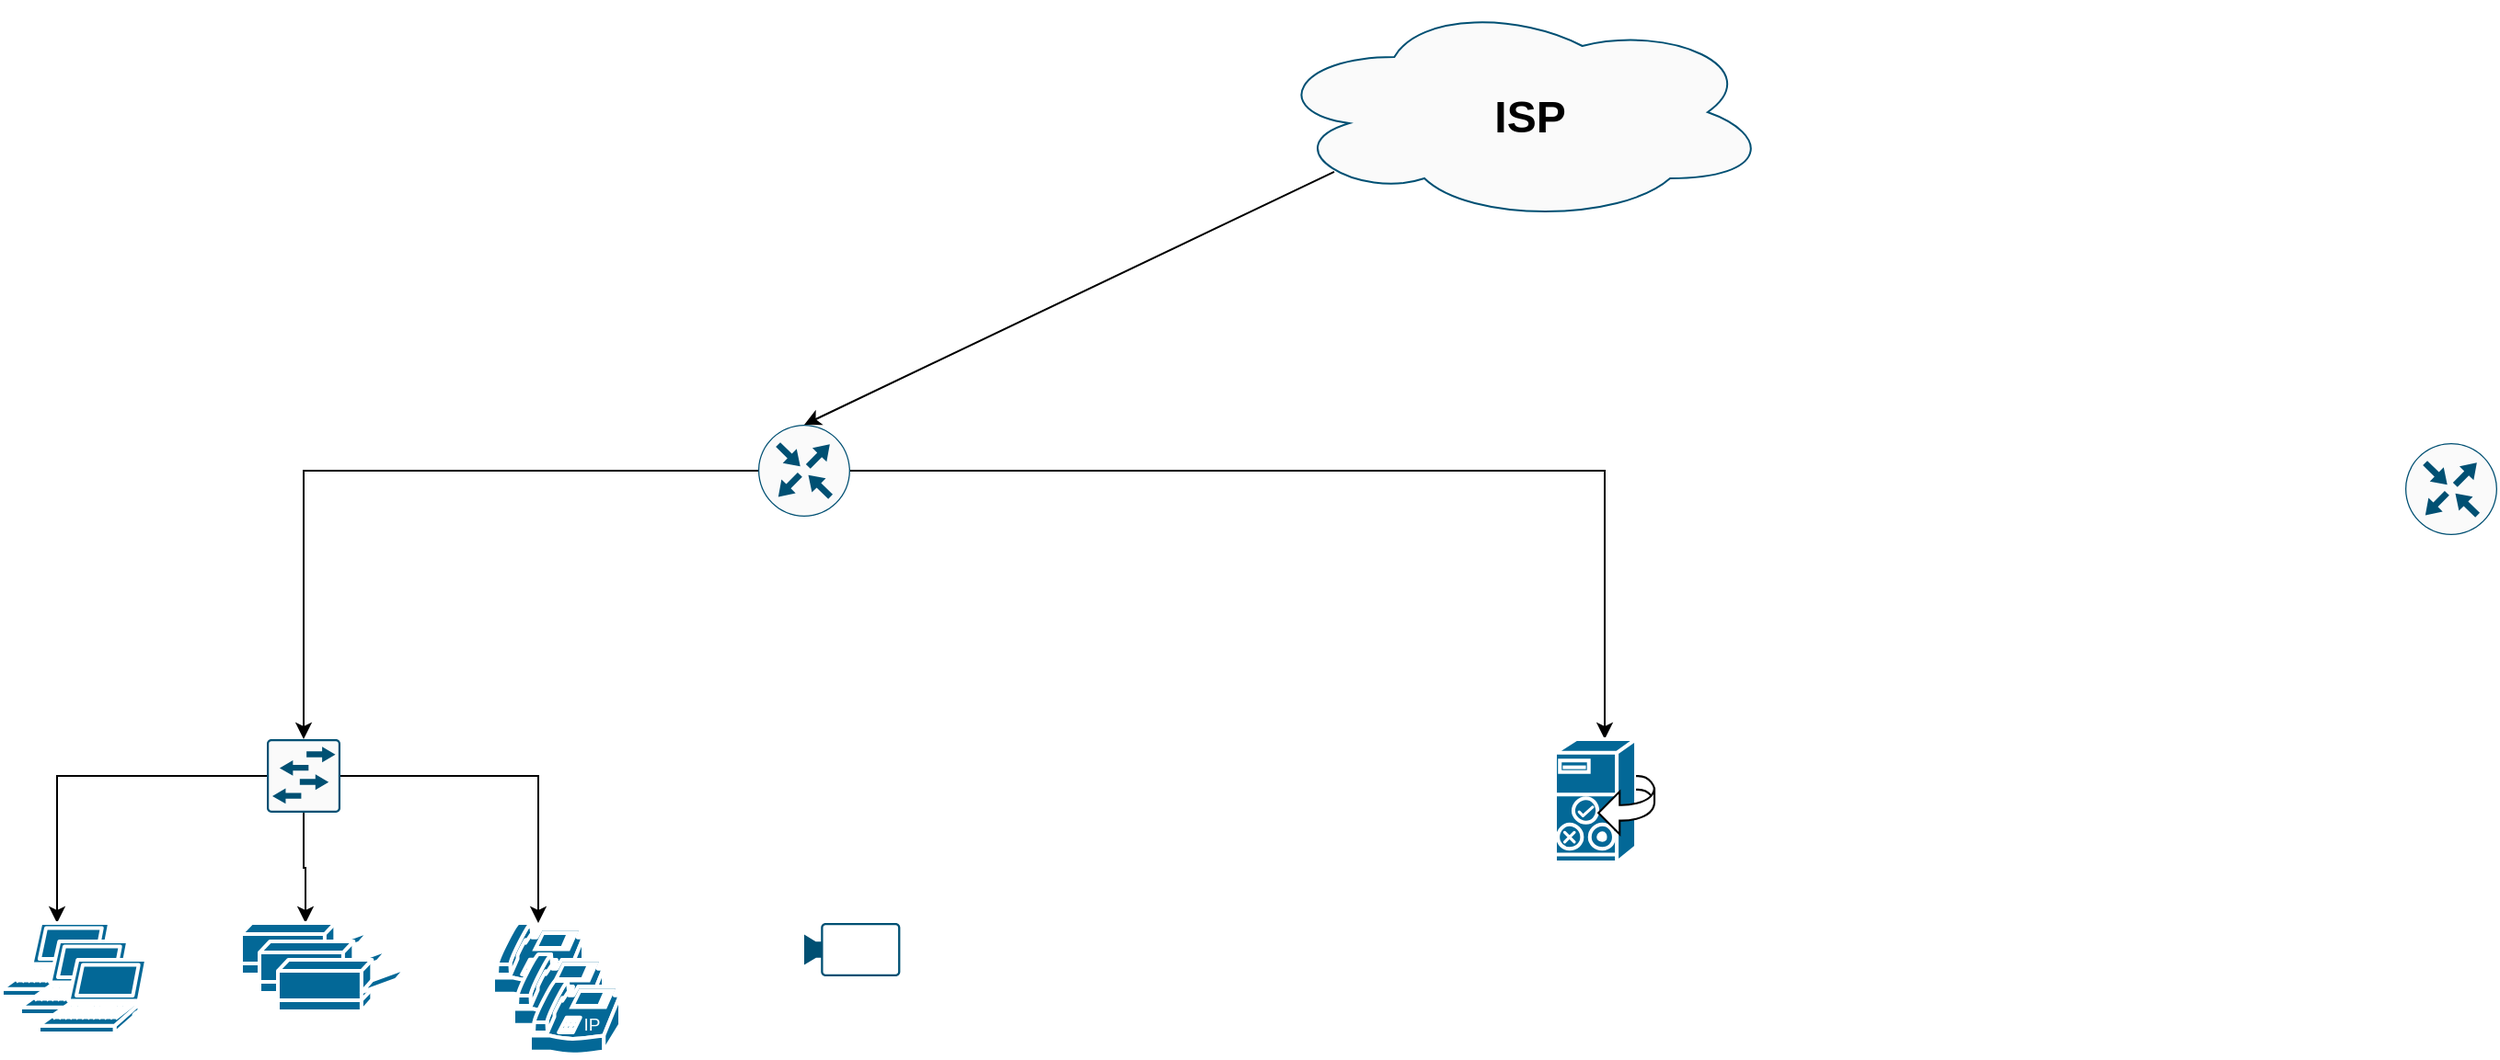 <mxfile version="21.4.0" type="github">
  <diagram name="Сторінка-1" id="vxo9Mqeuw824rBDed6Ia">
    <mxGraphModel dx="1257" dy="647" grid="1" gridSize="10" guides="1" tooltips="1" connect="1" arrows="1" fold="1" page="1" pageScale="1" pageWidth="827" pageHeight="1169" math="0" shadow="0">
      <root>
        <mxCell id="0" />
        <mxCell id="1" parent="0" />
        <mxCell id="CQcQ-5Wc7K7yggL2U02R-41" style="edgeStyle=orthogonalEdgeStyle;rounded=0;orthogonalLoop=1;jettySize=auto;html=1;exitX=0;exitY=0.5;exitDx=0;exitDy=0;exitPerimeter=0;" parent="1" source="CQcQ-5Wc7K7yggL2U02R-2" target="CQcQ-5Wc7K7yggL2U02R-11" edge="1">
          <mxGeometry relative="1" as="geometry">
            <mxPoint x="60" y="491" as="targetPoint" />
          </mxGeometry>
        </mxCell>
        <mxCell id="CQcQ-5Wc7K7yggL2U02R-42" style="edgeStyle=orthogonalEdgeStyle;rounded=0;orthogonalLoop=1;jettySize=auto;html=1;exitX=1;exitY=0.5;exitDx=0;exitDy=0;exitPerimeter=0;" parent="1" source="CQcQ-5Wc7K7yggL2U02R-2" target="CQcQ-5Wc7K7yggL2U02R-14" edge="1">
          <mxGeometry relative="1" as="geometry" />
        </mxCell>
        <mxCell id="CQcQ-5Wc7K7yggL2U02R-54" style="edgeStyle=orthogonalEdgeStyle;rounded=0;orthogonalLoop=1;jettySize=auto;html=1;exitX=0.5;exitY=1;exitDx=0;exitDy=0;exitPerimeter=0;" parent="1" source="CQcQ-5Wc7K7yggL2U02R-2" target="CQcQ-5Wc7K7yggL2U02R-51" edge="1">
          <mxGeometry relative="1" as="geometry" />
        </mxCell>
        <mxCell id="CQcQ-5Wc7K7yggL2U02R-2" value="" style="sketch=0;points=[[0.015,0.015,0],[0.985,0.015,0],[0.985,0.985,0],[0.015,0.985,0],[0.25,0,0],[0.5,0,0],[0.75,0,0],[1,0.25,0],[1,0.5,0],[1,0.75,0],[0.75,1,0],[0.5,1,0],[0.25,1,0],[0,0.75,0],[0,0.5,0],[0,0.25,0]];verticalLabelPosition=bottom;html=1;verticalAlign=top;aspect=fixed;align=center;pointerEvents=1;shape=mxgraph.cisco19.rect;prIcon=l2_switch;fillColor=#FAFAFA;strokeColor=#005073;" parent="1" vertex="1">
          <mxGeometry x="148" y="401" width="40" height="40" as="geometry" />
        </mxCell>
        <mxCell id="CQcQ-5Wc7K7yggL2U02R-5" value="" style="sketch=0;points=[[0.5,0,0],[1,0.5,0],[0.5,1,0],[0,0.5,0],[0.145,0.145,0],[0.856,0.145,0],[0.855,0.856,0],[0.145,0.855,0]];verticalLabelPosition=bottom;html=1;verticalAlign=top;aspect=fixed;align=center;pointerEvents=1;shape=mxgraph.cisco19.rect;prIcon=router;fillColor=#FAFAFA;strokeColor=#005073;" parent="1" vertex="1">
          <mxGeometry x="415" y="230" width="50" height="50" as="geometry" />
        </mxCell>
        <mxCell id="CQcQ-5Wc7K7yggL2U02R-6" value="" style="sketch=0;points=[[0.5,0,0],[1,0.5,0],[0.5,1,0],[0,0.5,0],[0.145,0.145,0],[0.856,0.145,0],[0.855,0.856,0],[0.145,0.855,0]];verticalLabelPosition=bottom;html=1;verticalAlign=top;aspect=fixed;align=center;pointerEvents=1;shape=mxgraph.cisco19.rect;prIcon=router;fillColor=#FAFAFA;strokeColor=#005073;" parent="1" vertex="1">
          <mxGeometry x="1310" y="240" width="50" height="50" as="geometry" />
        </mxCell>
        <mxCell id="CQcQ-5Wc7K7yggL2U02R-39" style="edgeStyle=orthogonalEdgeStyle;rounded=0;orthogonalLoop=1;jettySize=auto;html=1;exitX=0;exitY=0.5;exitDx=0;exitDy=0;exitPerimeter=0;entryX=0.5;entryY=0;entryDx=0;entryDy=0;entryPerimeter=0;" parent="1" source="CQcQ-5Wc7K7yggL2U02R-5" target="CQcQ-5Wc7K7yggL2U02R-2" edge="1">
          <mxGeometry relative="1" as="geometry">
            <mxPoint x="484.59" y="251" as="sourcePoint" />
          </mxGeometry>
        </mxCell>
        <mxCell id="CQcQ-5Wc7K7yggL2U02R-49" style="edgeStyle=orthogonalEdgeStyle;rounded=0;orthogonalLoop=1;jettySize=auto;html=1;exitX=1;exitY=0.5;exitDx=0;exitDy=0;exitPerimeter=0;entryX=0.5;entryY=0;entryDx=0;entryDy=0;entryPerimeter=0;" parent="1" source="CQcQ-5Wc7K7yggL2U02R-5" target="CQcQ-5Wc7K7yggL2U02R-48" edge="1">
          <mxGeometry relative="1" as="geometry">
            <mxPoint x="534.59" y="251" as="sourcePoint" />
          </mxGeometry>
        </mxCell>
        <mxCell id="CQcQ-5Wc7K7yggL2U02R-8" value="" style="ellipse;shape=cloud;whiteSpace=wrap;html=1;verticalAlign=top;fillColor=#FAFAFA;strokeColor=#005073;sketch=0;" parent="1" vertex="1">
          <mxGeometry x="692.59" width="272.41" height="120" as="geometry" />
        </mxCell>
        <mxCell id="CQcQ-5Wc7K7yggL2U02R-11" value="" style="shape=mxgraph.cisco.computers_and_peripherals.laptop;sketch=0;html=1;pointerEvents=1;dashed=0;fillColor=#036897;strokeColor=#ffffff;strokeWidth=2;verticalLabelPosition=bottom;verticalAlign=top;align=center;outlineConnect=0;" parent="1" vertex="1">
          <mxGeometry x="4" y="501" width="60" height="40" as="geometry" />
        </mxCell>
        <mxCell id="CQcQ-5Wc7K7yggL2U02R-14" value="" style="shape=mxgraph.cisco.modems_and_phones.ip_phone;sketch=0;html=1;pointerEvents=1;dashed=0;fillColor=#036897;strokeColor=#ffffff;strokeWidth=2;verticalLabelPosition=bottom;verticalAlign=top;align=center;outlineConnect=0;" parent="1" vertex="1">
          <mxGeometry x="271" y="501" width="49" height="41" as="geometry" />
        </mxCell>
        <mxCell id="CQcQ-5Wc7K7yggL2U02R-23" value="ISP" style="text;strokeColor=none;fillColor=none;html=1;fontSize=24;fontStyle=1;verticalAlign=middle;align=center;" parent="1" vertex="1">
          <mxGeometry x="784" y="35.5" width="100" height="55" as="geometry" />
        </mxCell>
        <mxCell id="CQcQ-5Wc7K7yggL2U02R-43" value="" style="shape=mxgraph.cisco.modems_and_phones.ip_phone;sketch=0;html=1;pointerEvents=1;dashed=0;fillColor=#036897;strokeColor=#ffffff;strokeWidth=2;verticalLabelPosition=bottom;verticalAlign=top;align=center;outlineConnect=0;" parent="1" vertex="1">
          <mxGeometry x="282" y="518" width="49" height="41" as="geometry" />
        </mxCell>
        <mxCell id="CQcQ-5Wc7K7yggL2U02R-44" value="" style="shape=mxgraph.cisco.modems_and_phones.ip_phone;sketch=0;html=1;pointerEvents=1;dashed=0;fillColor=#036897;strokeColor=#ffffff;strokeWidth=2;verticalLabelPosition=bottom;verticalAlign=top;align=center;outlineConnect=0;" parent="1" vertex="1">
          <mxGeometry x="291" y="532.5" width="49" height="41" as="geometry" />
        </mxCell>
        <mxCell id="CQcQ-5Wc7K7yggL2U02R-45" value="" style="shape=mxgraph.cisco.computers_and_peripherals.laptop;sketch=0;html=1;pointerEvents=1;dashed=0;fillColor=#036897;strokeColor=#ffffff;strokeWidth=2;verticalLabelPosition=bottom;verticalAlign=top;align=center;outlineConnect=0;" parent="1" vertex="1">
          <mxGeometry x="14" y="511" width="60" height="40" as="geometry" />
        </mxCell>
        <mxCell id="CQcQ-5Wc7K7yggL2U02R-46" value="" style="shape=mxgraph.cisco.computers_and_peripherals.laptop;sketch=0;html=1;pointerEvents=1;dashed=0;fillColor=#036897;strokeColor=#ffffff;strokeWidth=2;verticalLabelPosition=bottom;verticalAlign=top;align=center;outlineConnect=0;" parent="1" vertex="1">
          <mxGeometry x="24" y="521" width="60" height="40" as="geometry" />
        </mxCell>
        <mxCell id="CQcQ-5Wc7K7yggL2U02R-48" value="" style="shape=mxgraph.cisco.servers.cisco_unified_presence_server;sketch=0;html=1;pointerEvents=1;dashed=0;fillColor=#036897;strokeColor=#ffffff;strokeWidth=2;verticalLabelPosition=bottom;verticalAlign=top;align=center;outlineConnect=0;" parent="1" vertex="1">
          <mxGeometry x="848" y="401" width="54" height="67" as="geometry" />
        </mxCell>
        <mxCell id="CQcQ-5Wc7K7yggL2U02R-51" value="" style="shape=mxgraph.cisco.computers_and_peripherals.printer;sketch=0;html=1;pointerEvents=1;dashed=0;fillColor=#036897;strokeColor=#ffffff;strokeWidth=2;verticalLabelPosition=bottom;verticalAlign=top;align=center;outlineConnect=0;" parent="1" vertex="1">
          <mxGeometry x="134" y="501" width="70" height="28" as="geometry" />
        </mxCell>
        <mxCell id="CQcQ-5Wc7K7yggL2U02R-52" value="" style="shape=mxgraph.cisco.computers_and_peripherals.printer;sketch=0;html=1;pointerEvents=1;dashed=0;fillColor=#036897;strokeColor=#ffffff;strokeWidth=2;verticalLabelPosition=bottom;verticalAlign=top;align=center;outlineConnect=0;" parent="1" vertex="1">
          <mxGeometry x="144" y="511" width="70" height="28" as="geometry" />
        </mxCell>
        <mxCell id="CQcQ-5Wc7K7yggL2U02R-53" value="" style="shape=mxgraph.cisco.computers_and_peripherals.printer;sketch=0;html=1;pointerEvents=1;dashed=0;fillColor=#036897;strokeColor=#ffffff;strokeWidth=2;verticalLabelPosition=bottom;verticalAlign=top;align=center;outlineConnect=0;" parent="1" vertex="1">
          <mxGeometry x="154" y="521" width="70" height="28" as="geometry" />
        </mxCell>
        <mxCell id="ToMg07O6w9Gh0h7sEnPY-2" value="" style="endArrow=classic;html=1;rounded=0;entryX=0.5;entryY=0;entryDx=0;entryDy=0;entryPerimeter=0;exitX=0.13;exitY=0.77;exitDx=0;exitDy=0;exitPerimeter=0;" edge="1" parent="1" source="CQcQ-5Wc7K7yggL2U02R-8" target="CQcQ-5Wc7K7yggL2U02R-5">
          <mxGeometry width="50" height="50" relative="1" as="geometry">
            <mxPoint x="530" y="290" as="sourcePoint" />
            <mxPoint x="580" y="240" as="targetPoint" />
          </mxGeometry>
        </mxCell>
        <mxCell id="ToMg07O6w9Gh0h7sEnPY-3" value="" style="points=[[0,0.5,0],[0.19,0.02,0],[0.59,0,0],[0.985,0.02,0],[1,0.5,0],[0.985,0.98,0],[0.59,1,0],[0.19,0.98,0]];verticalLabelPosition=bottom;sketch=0;html=1;verticalAlign=top;aspect=fixed;align=center;pointerEvents=1;shape=mxgraph.cisco19.camera;fillColor=#005073;strokeColor=none;" vertex="1" parent="1">
          <mxGeometry x="440" y="501" width="52.2" height="29" as="geometry" />
        </mxCell>
      </root>
    </mxGraphModel>
  </diagram>
</mxfile>
